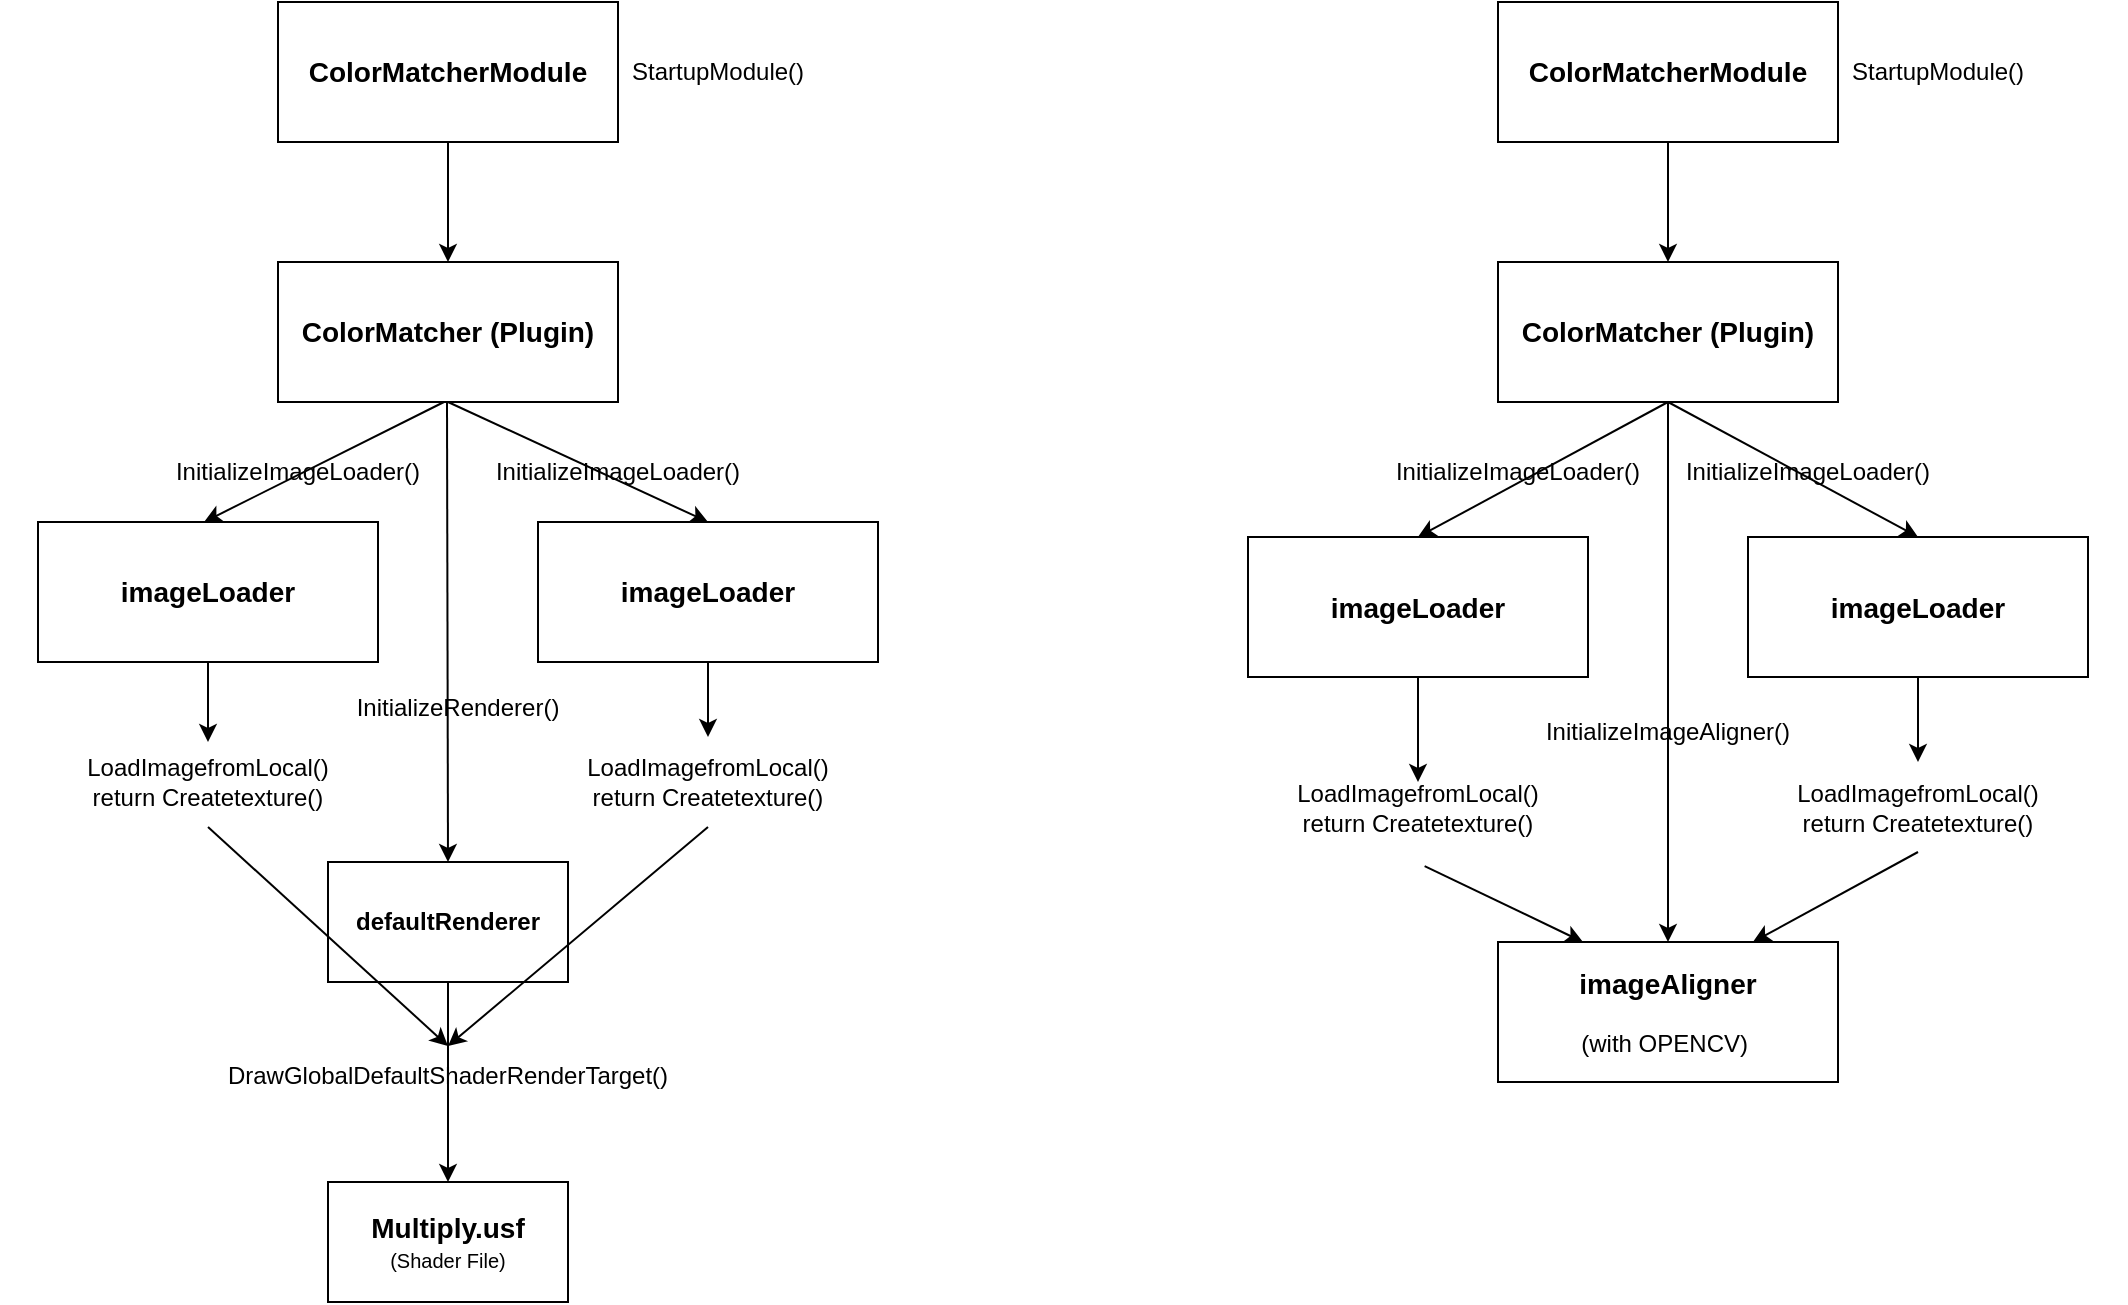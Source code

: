 <mxfile version="22.1.0" type="github">
  <diagram name="페이지-1" id="MeaeADXvO4iu8NjLNxZM">
    <mxGraphModel dx="2074" dy="1140" grid="1" gridSize="10" guides="1" tooltips="1" connect="1" arrows="1" fold="1" page="1" pageScale="1" pageWidth="827" pageHeight="1169" math="0" shadow="0">
      <root>
        <mxCell id="0" />
        <mxCell id="1" parent="0" />
        <mxCell id="UcPWk9Etb_t2FvM8a2OJ-2" style="edgeStyle=orthogonalEdgeStyle;rounded=0;orthogonalLoop=1;jettySize=auto;html=1;" parent="1" source="UcPWk9Etb_t2FvM8a2OJ-1" edge="1">
          <mxGeometry relative="1" as="geometry">
            <mxPoint x="395" y="310" as="targetPoint" />
          </mxGeometry>
        </mxCell>
        <mxCell id="UcPWk9Etb_t2FvM8a2OJ-1" value="&lt;b&gt;&lt;font style=&quot;font-size: 14px;&quot;&gt;ColorMatcherModule&lt;/font&gt;&lt;/b&gt;" style="rounded=0;whiteSpace=wrap;html=1;" parent="1" vertex="1">
          <mxGeometry x="310" y="180" width="170" height="70" as="geometry" />
        </mxCell>
        <mxCell id="UcPWk9Etb_t2FvM8a2OJ-3" value="&lt;b&gt;&lt;font style=&quot;font-size: 14px;&quot;&gt;ColorMatcher (Plugin)&lt;/font&gt;&lt;/b&gt;" style="rounded=0;whiteSpace=wrap;html=1;" parent="1" vertex="1">
          <mxGeometry x="310" y="310" width="170" height="70" as="geometry" />
        </mxCell>
        <mxCell id="UcPWk9Etb_t2FvM8a2OJ-5" value="" style="endArrow=classic;html=1;rounded=0;exitX=0.5;exitY=1;exitDx=0;exitDy=0;entryX=0.5;entryY=0;entryDx=0;entryDy=0;" parent="1" edge="1">
          <mxGeometry width="50" height="50" relative="1" as="geometry">
            <mxPoint x="393" y="380" as="sourcePoint" />
            <mxPoint x="273" y="440" as="targetPoint" />
          </mxGeometry>
        </mxCell>
        <mxCell id="UcPWk9Etb_t2FvM8a2OJ-6" value="" style="endArrow=classic;html=1;rounded=0;exitX=0.5;exitY=1;exitDx=0;exitDy=0;entryX=0.5;entryY=0;entryDx=0;entryDy=0;" parent="1" source="UcPWk9Etb_t2FvM8a2OJ-3" target="UcPWk9Etb_t2FvM8a2OJ-8" edge="1">
          <mxGeometry width="50" height="50" relative="1" as="geometry">
            <mxPoint x="424" y="390" as="sourcePoint" />
            <mxPoint x="520" y="460" as="targetPoint" />
          </mxGeometry>
        </mxCell>
        <mxCell id="UcPWk9Etb_t2FvM8a2OJ-7" value="&lt;b&gt;&lt;font style=&quot;font-size: 14px;&quot;&gt;imageLoader&lt;/font&gt;&lt;/b&gt;" style="rounded=0;whiteSpace=wrap;html=1;" parent="1" vertex="1">
          <mxGeometry x="190" y="440" width="170" height="70" as="geometry" />
        </mxCell>
        <mxCell id="UcPWk9Etb_t2FvM8a2OJ-8" value="&lt;b style=&quot;border-color: var(--border-color);&quot;&gt;&lt;font style=&quot;border-color: var(--border-color); font-size: 14px;&quot;&gt;imageLoader&lt;/font&gt;&lt;/b&gt;" style="rounded=0;whiteSpace=wrap;html=1;" parent="1" vertex="1">
          <mxGeometry x="440" y="440" width="170" height="70" as="geometry" />
        </mxCell>
        <mxCell id="UcPWk9Etb_t2FvM8a2OJ-13" value="" style="endArrow=classic;html=1;rounded=0;exitX=0.5;exitY=1;exitDx=0;exitDy=0;" parent="1" source="UcPWk9Etb_t2FvM8a2OJ-7" edge="1">
          <mxGeometry width="50" height="50" relative="1" as="geometry">
            <mxPoint x="390" y="430" as="sourcePoint" />
            <mxPoint x="275" y="550" as="targetPoint" />
          </mxGeometry>
        </mxCell>
        <mxCell id="UcPWk9Etb_t2FvM8a2OJ-14" value="" style="endArrow=classic;html=1;rounded=0;exitX=0.5;exitY=1;exitDx=0;exitDy=0;entryX=0.5;entryY=0;entryDx=0;entryDy=0;" parent="1" source="UcPWk9Etb_t2FvM8a2OJ-8" target="KRM7xZCOred_Fz5fk9Ao-5" edge="1">
          <mxGeometry width="50" height="50" relative="1" as="geometry">
            <mxPoint x="285" y="520" as="sourcePoint" />
            <mxPoint x="525" y="550" as="targetPoint" />
          </mxGeometry>
        </mxCell>
        <mxCell id="UcPWk9Etb_t2FvM8a2OJ-15" value="LoadImagefromLocal()&lt;br style=&quot;border-color: var(--border-color);&quot;&gt;return Createtexture()" style="text;html=1;strokeColor=none;fillColor=none;align=center;verticalAlign=middle;whiteSpace=wrap;rounded=0;" parent="1" vertex="1">
          <mxGeometry x="171.25" y="547.5" width="207.5" height="45" as="geometry" />
        </mxCell>
        <mxCell id="UcPWk9Etb_t2FvM8a2OJ-22" value="" style="endArrow=classic;html=1;rounded=0;entryX=0.5;entryY=0;entryDx=0;entryDy=0;" parent="1" target="UcPWk9Etb_t2FvM8a2OJ-23" edge="1">
          <mxGeometry width="50" height="50" relative="1" as="geometry">
            <mxPoint x="394.5" y="380" as="sourcePoint" />
            <mxPoint x="395" y="600" as="targetPoint" />
          </mxGeometry>
        </mxCell>
        <mxCell id="UcPWk9Etb_t2FvM8a2OJ-23" value="&lt;b&gt;defaultRenderer&lt;/b&gt;" style="rounded=0;whiteSpace=wrap;html=1;" parent="1" vertex="1">
          <mxGeometry x="335" y="610" width="120" height="60" as="geometry" />
        </mxCell>
        <mxCell id="UcPWk9Etb_t2FvM8a2OJ-25" value="" style="endArrow=classic;html=1;rounded=0;exitX=0.5;exitY=1;exitDx=0;exitDy=0;" parent="1" source="UcPWk9Etb_t2FvM8a2OJ-23" edge="1">
          <mxGeometry width="50" height="50" relative="1" as="geometry">
            <mxPoint x="404.5" y="390" as="sourcePoint" />
            <mxPoint x="395" y="770" as="targetPoint" />
          </mxGeometry>
        </mxCell>
        <mxCell id="UcPWk9Etb_t2FvM8a2OJ-29" value="&lt;span style=&quot;border-color: var(--border-color);&quot;&gt;&lt;font style=&quot;border-color: var(--border-color);&quot;&gt;&lt;b style=&quot;font-size: 14px;&quot;&gt;Multiply.usf&lt;/b&gt;&lt;br&gt;&lt;font style=&quot;font-size: 10px;&quot;&gt;(Shader File)&lt;/font&gt;&lt;br&gt;&lt;/font&gt;&lt;/span&gt;" style="rounded=0;whiteSpace=wrap;html=1;" parent="1" vertex="1">
          <mxGeometry x="335" y="770" width="120" height="60" as="geometry" />
        </mxCell>
        <mxCell id="UcPWk9Etb_t2FvM8a2OJ-30" value="DrawGlobalDefaultShaderRenderTarget()" style="text;html=1;strokeColor=none;fillColor=none;align=center;verticalAlign=middle;whiteSpace=wrap;rounded=0;" parent="1" vertex="1">
          <mxGeometry x="277" y="702" width="236" height="30" as="geometry" />
        </mxCell>
        <mxCell id="UcPWk9Etb_t2FvM8a2OJ-32" value="InitializeImageLoader()" style="text;html=1;strokeColor=none;fillColor=none;align=center;verticalAlign=middle;whiteSpace=wrap;rounded=0;" parent="1" vertex="1">
          <mxGeometry x="290" y="400" width="60" height="30" as="geometry" />
        </mxCell>
        <mxCell id="UcPWk9Etb_t2FvM8a2OJ-33" value="InitializeRenderer()" style="text;html=1;strokeColor=none;fillColor=none;align=center;verticalAlign=middle;whiteSpace=wrap;rounded=0;" parent="1" vertex="1">
          <mxGeometry x="370" y="517.5" width="60" height="30" as="geometry" />
        </mxCell>
        <mxCell id="KRM7xZCOred_Fz5fk9Ao-1" value="InitializeImageAligner()" style="text;html=1;strokeColor=none;fillColor=none;align=center;verticalAlign=middle;whiteSpace=wrap;rounded=0;" parent="1" vertex="1">
          <mxGeometry x="975" y="530" width="60" height="30" as="geometry" />
        </mxCell>
        <mxCell id="KRM7xZCOred_Fz5fk9Ao-3" value="" style="endArrow=classic;html=1;rounded=0;exitX=0.5;exitY=1;exitDx=0;exitDy=0;entryX=0.5;entryY=0;entryDx=0;entryDy=0;" parent="1" source="KRM7xZCOred_Fz5fk9Ao-5" target="UcPWk9Etb_t2FvM8a2OJ-30" edge="1">
          <mxGeometry width="50" height="50" relative="1" as="geometry">
            <mxPoint x="525" y="585" as="sourcePoint" />
            <mxPoint x="510" y="680" as="targetPoint" />
          </mxGeometry>
        </mxCell>
        <mxCell id="KRM7xZCOred_Fz5fk9Ao-4" value="" style="endArrow=classic;html=1;rounded=0;exitX=0.5;exitY=1;exitDx=0;exitDy=0;entryX=0.5;entryY=0;entryDx=0;entryDy=0;" parent="1" source="UcPWk9Etb_t2FvM8a2OJ-15" target="UcPWk9Etb_t2FvM8a2OJ-30" edge="1">
          <mxGeometry width="50" height="50" relative="1" as="geometry">
            <mxPoint x="535" y="595" as="sourcePoint" />
            <mxPoint x="405" y="712" as="targetPoint" />
          </mxGeometry>
        </mxCell>
        <mxCell id="KRM7xZCOred_Fz5fk9Ao-5" value="LoadImagefromLocal()&lt;br style=&quot;border-color: var(--border-color);&quot;&gt;return Createtexture()" style="text;html=1;strokeColor=none;fillColor=none;align=center;verticalAlign=middle;whiteSpace=wrap;rounded=0;" parent="1" vertex="1">
          <mxGeometry x="421.25" y="547.5" width="207.5" height="45" as="geometry" />
        </mxCell>
        <mxCell id="KRM7xZCOred_Fz5fk9Ao-6" value="StartupModule()" style="text;html=1;strokeColor=none;fillColor=none;align=center;verticalAlign=middle;whiteSpace=wrap;rounded=0;" parent="1" vertex="1">
          <mxGeometry x="500" y="200" width="60" height="30" as="geometry" />
        </mxCell>
        <mxCell id="KRM7xZCOred_Fz5fk9Ao-8" value="" style="endArrow=classic;html=1;rounded=0;exitX=0.5;exitY=1;exitDx=0;exitDy=0;entryX=0.5;entryY=0;entryDx=0;entryDy=0;" parent="1" source="PtyN0XMMpVYdFFSAMTQd-3" target="KRM7xZCOred_Fz5fk9Ao-10" edge="1">
          <mxGeometry width="50" height="50" relative="1" as="geometry">
            <mxPoint x="670" y="530" as="sourcePoint" />
            <mxPoint x="780" y="400" as="targetPoint" />
          </mxGeometry>
        </mxCell>
        <mxCell id="KRM7xZCOred_Fz5fk9Ao-10" value="&lt;font style=&quot;&quot;&gt;&lt;b style=&quot;font-size: 14px;&quot;&gt;imageAligner&lt;br&gt;&lt;/b&gt;&lt;font style=&quot;font-size: 12px;&quot;&gt;&lt;br&gt;(with OPENCV)&lt;b style=&quot;&quot;&gt;&amp;nbsp;&lt;/b&gt;&lt;/font&gt;&lt;/font&gt;" style="rounded=0;whiteSpace=wrap;html=1;" parent="1" vertex="1">
          <mxGeometry x="920" y="650" width="170" height="70" as="geometry" />
        </mxCell>
        <mxCell id="KRM7xZCOred_Fz5fk9Ao-13" value="InitializeImageLoader()" style="text;html=1;strokeColor=none;fillColor=none;align=center;verticalAlign=middle;whiteSpace=wrap;rounded=0;" parent="1" vertex="1">
          <mxGeometry x="450" y="400" width="60" height="30" as="geometry" />
        </mxCell>
        <mxCell id="PtyN0XMMpVYdFFSAMTQd-1" style="edgeStyle=orthogonalEdgeStyle;rounded=0;orthogonalLoop=1;jettySize=auto;html=1;" edge="1" parent="1" source="PtyN0XMMpVYdFFSAMTQd-2">
          <mxGeometry relative="1" as="geometry">
            <mxPoint x="1005" y="310" as="targetPoint" />
          </mxGeometry>
        </mxCell>
        <mxCell id="PtyN0XMMpVYdFFSAMTQd-2" value="&lt;b&gt;&lt;font style=&quot;font-size: 14px;&quot;&gt;ColorMatcherModule&lt;/font&gt;&lt;/b&gt;" style="rounded=0;whiteSpace=wrap;html=1;" vertex="1" parent="1">
          <mxGeometry x="920" y="180" width="170" height="70" as="geometry" />
        </mxCell>
        <mxCell id="PtyN0XMMpVYdFFSAMTQd-3" value="&lt;b&gt;&lt;font style=&quot;font-size: 14px;&quot;&gt;ColorMatcher (Plugin)&lt;/font&gt;&lt;/b&gt;" style="rounded=0;whiteSpace=wrap;html=1;" vertex="1" parent="1">
          <mxGeometry x="920" y="310" width="170" height="70" as="geometry" />
        </mxCell>
        <mxCell id="PtyN0XMMpVYdFFSAMTQd-4" value="StartupModule()" style="text;html=1;strokeColor=none;fillColor=none;align=center;verticalAlign=middle;whiteSpace=wrap;rounded=0;" vertex="1" parent="1">
          <mxGeometry x="1110" y="200" width="60" height="30" as="geometry" />
        </mxCell>
        <mxCell id="PtyN0XMMpVYdFFSAMTQd-5" value="" style="endArrow=classic;html=1;rounded=0;entryX=0.5;entryY=0;entryDx=0;entryDy=0;exitX=0.5;exitY=1;exitDx=0;exitDy=0;" edge="1" parent="1" source="PtyN0XMMpVYdFFSAMTQd-3" target="PtyN0XMMpVYdFFSAMTQd-7">
          <mxGeometry width="50" height="50" relative="1" as="geometry">
            <mxPoint x="1003" y="380" as="sourcePoint" />
            <mxPoint x="883" y="470" as="targetPoint" />
          </mxGeometry>
        </mxCell>
        <mxCell id="PtyN0XMMpVYdFFSAMTQd-6" value="" style="endArrow=classic;html=1;rounded=0;exitX=0.5;exitY=1;exitDx=0;exitDy=0;entryX=0.5;entryY=0;entryDx=0;entryDy=0;" edge="1" parent="1" target="PtyN0XMMpVYdFFSAMTQd-8" source="PtyN0XMMpVYdFFSAMTQd-3">
          <mxGeometry width="50" height="50" relative="1" as="geometry">
            <mxPoint x="1005" y="410" as="sourcePoint" />
            <mxPoint x="1130" y="490" as="targetPoint" />
          </mxGeometry>
        </mxCell>
        <mxCell id="PtyN0XMMpVYdFFSAMTQd-7" value="&lt;b&gt;&lt;font style=&quot;font-size: 14px;&quot;&gt;imageLoader&lt;/font&gt;&lt;/b&gt;" style="rounded=0;whiteSpace=wrap;html=1;" vertex="1" parent="1">
          <mxGeometry x="795" y="447.5" width="170" height="70" as="geometry" />
        </mxCell>
        <mxCell id="PtyN0XMMpVYdFFSAMTQd-8" value="&lt;b style=&quot;border-color: var(--border-color);&quot;&gt;&lt;font style=&quot;border-color: var(--border-color); font-size: 14px;&quot;&gt;imageLoader&lt;/font&gt;&lt;/b&gt;" style="rounded=0;whiteSpace=wrap;html=1;" vertex="1" parent="1">
          <mxGeometry x="1045" y="447.5" width="170" height="70" as="geometry" />
        </mxCell>
        <mxCell id="PtyN0XMMpVYdFFSAMTQd-9" value="InitializeImageLoader()" style="text;html=1;strokeColor=none;fillColor=none;align=center;verticalAlign=middle;whiteSpace=wrap;rounded=0;" vertex="1" parent="1">
          <mxGeometry x="900" y="400" width="60" height="30" as="geometry" />
        </mxCell>
        <mxCell id="PtyN0XMMpVYdFFSAMTQd-10" value="InitializeImageLoader()" style="text;html=1;strokeColor=none;fillColor=none;align=center;verticalAlign=middle;whiteSpace=wrap;rounded=0;" vertex="1" parent="1">
          <mxGeometry x="1045" y="400" width="60" height="30" as="geometry" />
        </mxCell>
        <mxCell id="PtyN0XMMpVYdFFSAMTQd-14" value="" style="endArrow=classic;html=1;rounded=0;exitX=0.5;exitY=1;exitDx=0;exitDy=0;" edge="1" parent="1" source="PtyN0XMMpVYdFFSAMTQd-7">
          <mxGeometry width="50" height="50" relative="1" as="geometry">
            <mxPoint x="880" y="530" as="sourcePoint" />
            <mxPoint x="880" y="570" as="targetPoint" />
          </mxGeometry>
        </mxCell>
        <mxCell id="PtyN0XMMpVYdFFSAMTQd-15" value="" style="endArrow=classic;html=1;rounded=0;exitX=0.5;exitY=1;exitDx=0;exitDy=0;entryX=0.5;entryY=0;entryDx=0;entryDy=0;" edge="1" parent="1" target="PtyN0XMMpVYdFFSAMTQd-17" source="PtyN0XMMpVYdFFSAMTQd-8">
          <mxGeometry width="50" height="50" relative="1" as="geometry">
            <mxPoint x="1130" y="530" as="sourcePoint" />
            <mxPoint x="1130" y="570" as="targetPoint" />
          </mxGeometry>
        </mxCell>
        <mxCell id="PtyN0XMMpVYdFFSAMTQd-16" value="LoadImagefromLocal()&lt;br style=&quot;border-color: var(--border-color);&quot;&gt;return Createtexture()" style="text;html=1;strokeColor=none;fillColor=none;align=center;verticalAlign=middle;whiteSpace=wrap;rounded=0;" vertex="1" parent="1">
          <mxGeometry x="776.25" y="560" width="207.5" height="45" as="geometry" />
        </mxCell>
        <mxCell id="PtyN0XMMpVYdFFSAMTQd-17" value="LoadImagefromLocal()&lt;br style=&quot;border-color: var(--border-color);&quot;&gt;return Createtexture()" style="text;html=1;strokeColor=none;fillColor=none;align=center;verticalAlign=middle;whiteSpace=wrap;rounded=0;" vertex="1" parent="1">
          <mxGeometry x="1026.25" y="560" width="207.5" height="45" as="geometry" />
        </mxCell>
        <mxCell id="PtyN0XMMpVYdFFSAMTQd-18" value="" style="endArrow=classic;html=1;rounded=0;exitX=0.516;exitY=1.156;exitDx=0;exitDy=0;exitPerimeter=0;entryX=0.25;entryY=0;entryDx=0;entryDy=0;" edge="1" parent="1" source="PtyN0XMMpVYdFFSAMTQd-16" target="KRM7xZCOred_Fz5fk9Ao-10">
          <mxGeometry width="50" height="50" relative="1" as="geometry">
            <mxPoint x="870" y="640" as="sourcePoint" />
            <mxPoint x="870" y="692" as="targetPoint" />
          </mxGeometry>
        </mxCell>
        <mxCell id="PtyN0XMMpVYdFFSAMTQd-19" value="" style="endArrow=classic;html=1;rounded=0;exitX=0.5;exitY=1;exitDx=0;exitDy=0;entryX=0.75;entryY=0;entryDx=0;entryDy=0;" edge="1" parent="1" source="PtyN0XMMpVYdFFSAMTQd-17" target="KRM7xZCOred_Fz5fk9Ao-10">
          <mxGeometry width="50" height="50" relative="1" as="geometry">
            <mxPoint x="740" y="720" as="sourcePoint" />
            <mxPoint x="862" y="790" as="targetPoint" />
          </mxGeometry>
        </mxCell>
      </root>
    </mxGraphModel>
  </diagram>
</mxfile>
